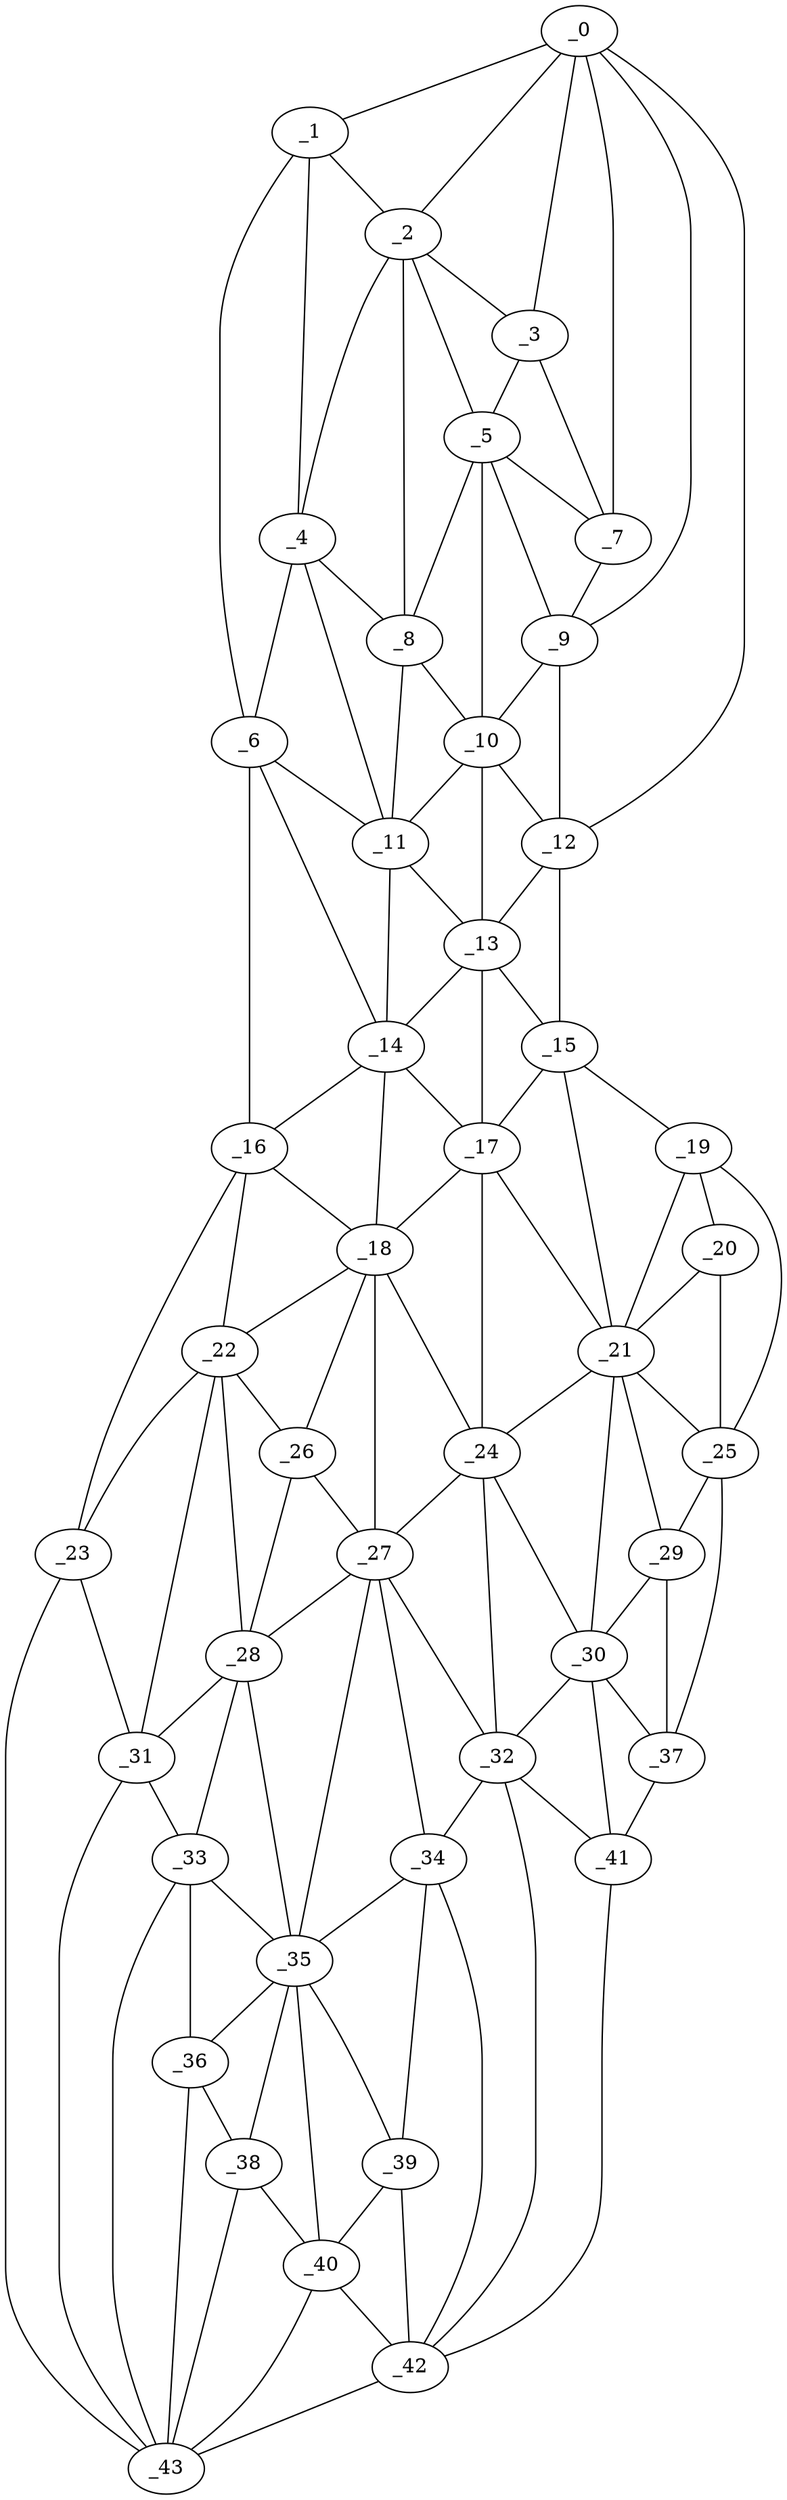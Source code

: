 graph "obj87__270.gxl" {
	_0	 [x=4,
		y=44];
	_1	 [x=7,
		y=54];
	_0 -- _1	 [valence=1];
	_2	 [x=20,
		y=50];
	_0 -- _2	 [valence=1];
	_3	 [x=23,
		y=41];
	_0 -- _3	 [valence=2];
	_7	 [x=29,
		y=39];
	_0 -- _7	 [valence=2];
	_9	 [x=35,
		y=37];
	_0 -- _9	 [valence=2];
	_12	 [x=48,
		y=33];
	_0 -- _12	 [valence=1];
	_1 -- _2	 [valence=2];
	_4	 [x=24,
		y=66];
	_1 -- _4	 [valence=1];
	_6	 [x=26,
		y=99];
	_1 -- _6	 [valence=1];
	_2 -- _3	 [valence=2];
	_2 -- _4	 [valence=2];
	_5	 [x=26,
		y=48];
	_2 -- _5	 [valence=1];
	_8	 [x=33,
		y=60];
	_2 -- _8	 [valence=2];
	_3 -- _5	 [valence=2];
	_3 -- _7	 [valence=2];
	_4 -- _6	 [valence=2];
	_4 -- _8	 [valence=2];
	_11	 [x=43,
		y=71];
	_4 -- _11	 [valence=2];
	_5 -- _7	 [valence=2];
	_5 -- _8	 [valence=1];
	_5 -- _9	 [valence=2];
	_10	 [x=38,
		y=59];
	_5 -- _10	 [valence=2];
	_6 -- _11	 [valence=1];
	_14	 [x=60,
		y=73];
	_6 -- _14	 [valence=2];
	_16	 [x=73,
		y=106];
	_6 -- _16	 [valence=1];
	_7 -- _9	 [valence=2];
	_8 -- _10	 [valence=2];
	_8 -- _11	 [valence=2];
	_9 -- _10	 [valence=2];
	_9 -- _12	 [valence=1];
	_10 -- _11	 [valence=2];
	_10 -- _12	 [valence=2];
	_13	 [x=57,
		y=62];
	_10 -- _13	 [valence=2];
	_11 -- _13	 [valence=2];
	_11 -- _14	 [valence=1];
	_12 -- _13	 [valence=2];
	_15	 [x=65,
		y=31];
	_12 -- _15	 [valence=1];
	_13 -- _14	 [valence=2];
	_13 -- _15	 [valence=2];
	_17	 [x=77,
		y=61];
	_13 -- _17	 [valence=2];
	_14 -- _16	 [valence=2];
	_14 -- _17	 [valence=1];
	_18	 [x=80,
		y=70];
	_14 -- _18	 [valence=2];
	_15 -- _17	 [valence=2];
	_19	 [x=82,
		y=30];
	_15 -- _19	 [valence=1];
	_21	 [x=90,
		y=46];
	_15 -- _21	 [valence=2];
	_16 -- _18	 [valence=1];
	_22	 [x=91,
		y=96];
	_16 -- _22	 [valence=1];
	_23	 [x=91,
		y=101];
	_16 -- _23	 [valence=1];
	_17 -- _18	 [valence=2];
	_17 -- _21	 [valence=1];
	_24	 [x=92,
		y=55];
	_17 -- _24	 [valence=2];
	_18 -- _22	 [valence=2];
	_18 -- _24	 [valence=1];
	_26	 [x=97,
		y=78];
	_18 -- _26	 [valence=1];
	_27	 [x=101,
		y=74];
	_18 -- _27	 [valence=2];
	_20	 [x=87,
		y=31];
	_19 -- _20	 [valence=2];
	_19 -- _21	 [valence=1];
	_25	 [x=96,
		y=32];
	_19 -- _25	 [valence=1];
	_20 -- _21	 [valence=2];
	_20 -- _25	 [valence=1];
	_21 -- _24	 [valence=2];
	_21 -- _25	 [valence=1];
	_29	 [x=103,
		y=44];
	_21 -- _29	 [valence=2];
	_30	 [x=103,
		y=53];
	_21 -- _30	 [valence=1];
	_22 -- _23	 [valence=2];
	_22 -- _26	 [valence=2];
	_28	 [x=101,
		y=85];
	_22 -- _28	 [valence=1];
	_31	 [x=103,
		y=89];
	_22 -- _31	 [valence=2];
	_23 -- _31	 [valence=1];
	_43	 [x=121,
		y=88];
	_23 -- _43	 [valence=1];
	_24 -- _27	 [valence=2];
	_24 -- _30	 [valence=2];
	_32	 [x=107,
		y=67];
	_24 -- _32	 [valence=1];
	_25 -- _29	 [valence=2];
	_37	 [x=116,
		y=42];
	_25 -- _37	 [valence=1];
	_26 -- _27	 [valence=1];
	_26 -- _28	 [valence=2];
	_27 -- _28	 [valence=2];
	_27 -- _32	 [valence=1];
	_34	 [x=112,
		y=72];
	_27 -- _34	 [valence=2];
	_35	 [x=113,
		y=78];
	_27 -- _35	 [valence=1];
	_28 -- _31	 [valence=2];
	_33	 [x=110,
		y=86];
	_28 -- _33	 [valence=2];
	_28 -- _35	 [valence=1];
	_29 -- _30	 [valence=2];
	_29 -- _37	 [valence=2];
	_30 -- _32	 [valence=1];
	_30 -- _37	 [valence=2];
	_41	 [x=120,
		y=54];
	_30 -- _41	 [valence=2];
	_31 -- _33	 [valence=1];
	_31 -- _43	 [valence=1];
	_32 -- _34	 [valence=2];
	_32 -- _41	 [valence=2];
	_42	 [x=121,
		y=67];
	_32 -- _42	 [valence=1];
	_33 -- _35	 [valence=2];
	_36	 [x=115,
		y=83];
	_33 -- _36	 [valence=2];
	_33 -- _43	 [valence=2];
	_34 -- _35	 [valence=1];
	_39	 [x=119,
		y=73];
	_34 -- _39	 [valence=2];
	_34 -- _42	 [valence=2];
	_35 -- _36	 [valence=2];
	_38	 [x=116,
		y=83];
	_35 -- _38	 [valence=2];
	_35 -- _39	 [valence=1];
	_40	 [x=119,
		y=77];
	_35 -- _40	 [valence=2];
	_36 -- _38	 [valence=2];
	_36 -- _43	 [valence=2];
	_37 -- _41	 [valence=1];
	_38 -- _40	 [valence=2];
	_38 -- _43	 [valence=2];
	_39 -- _40	 [valence=2];
	_39 -- _42	 [valence=1];
	_40 -- _42	 [valence=1];
	_40 -- _43	 [valence=2];
	_41 -- _42	 [valence=1];
	_42 -- _43	 [valence=1];
}

